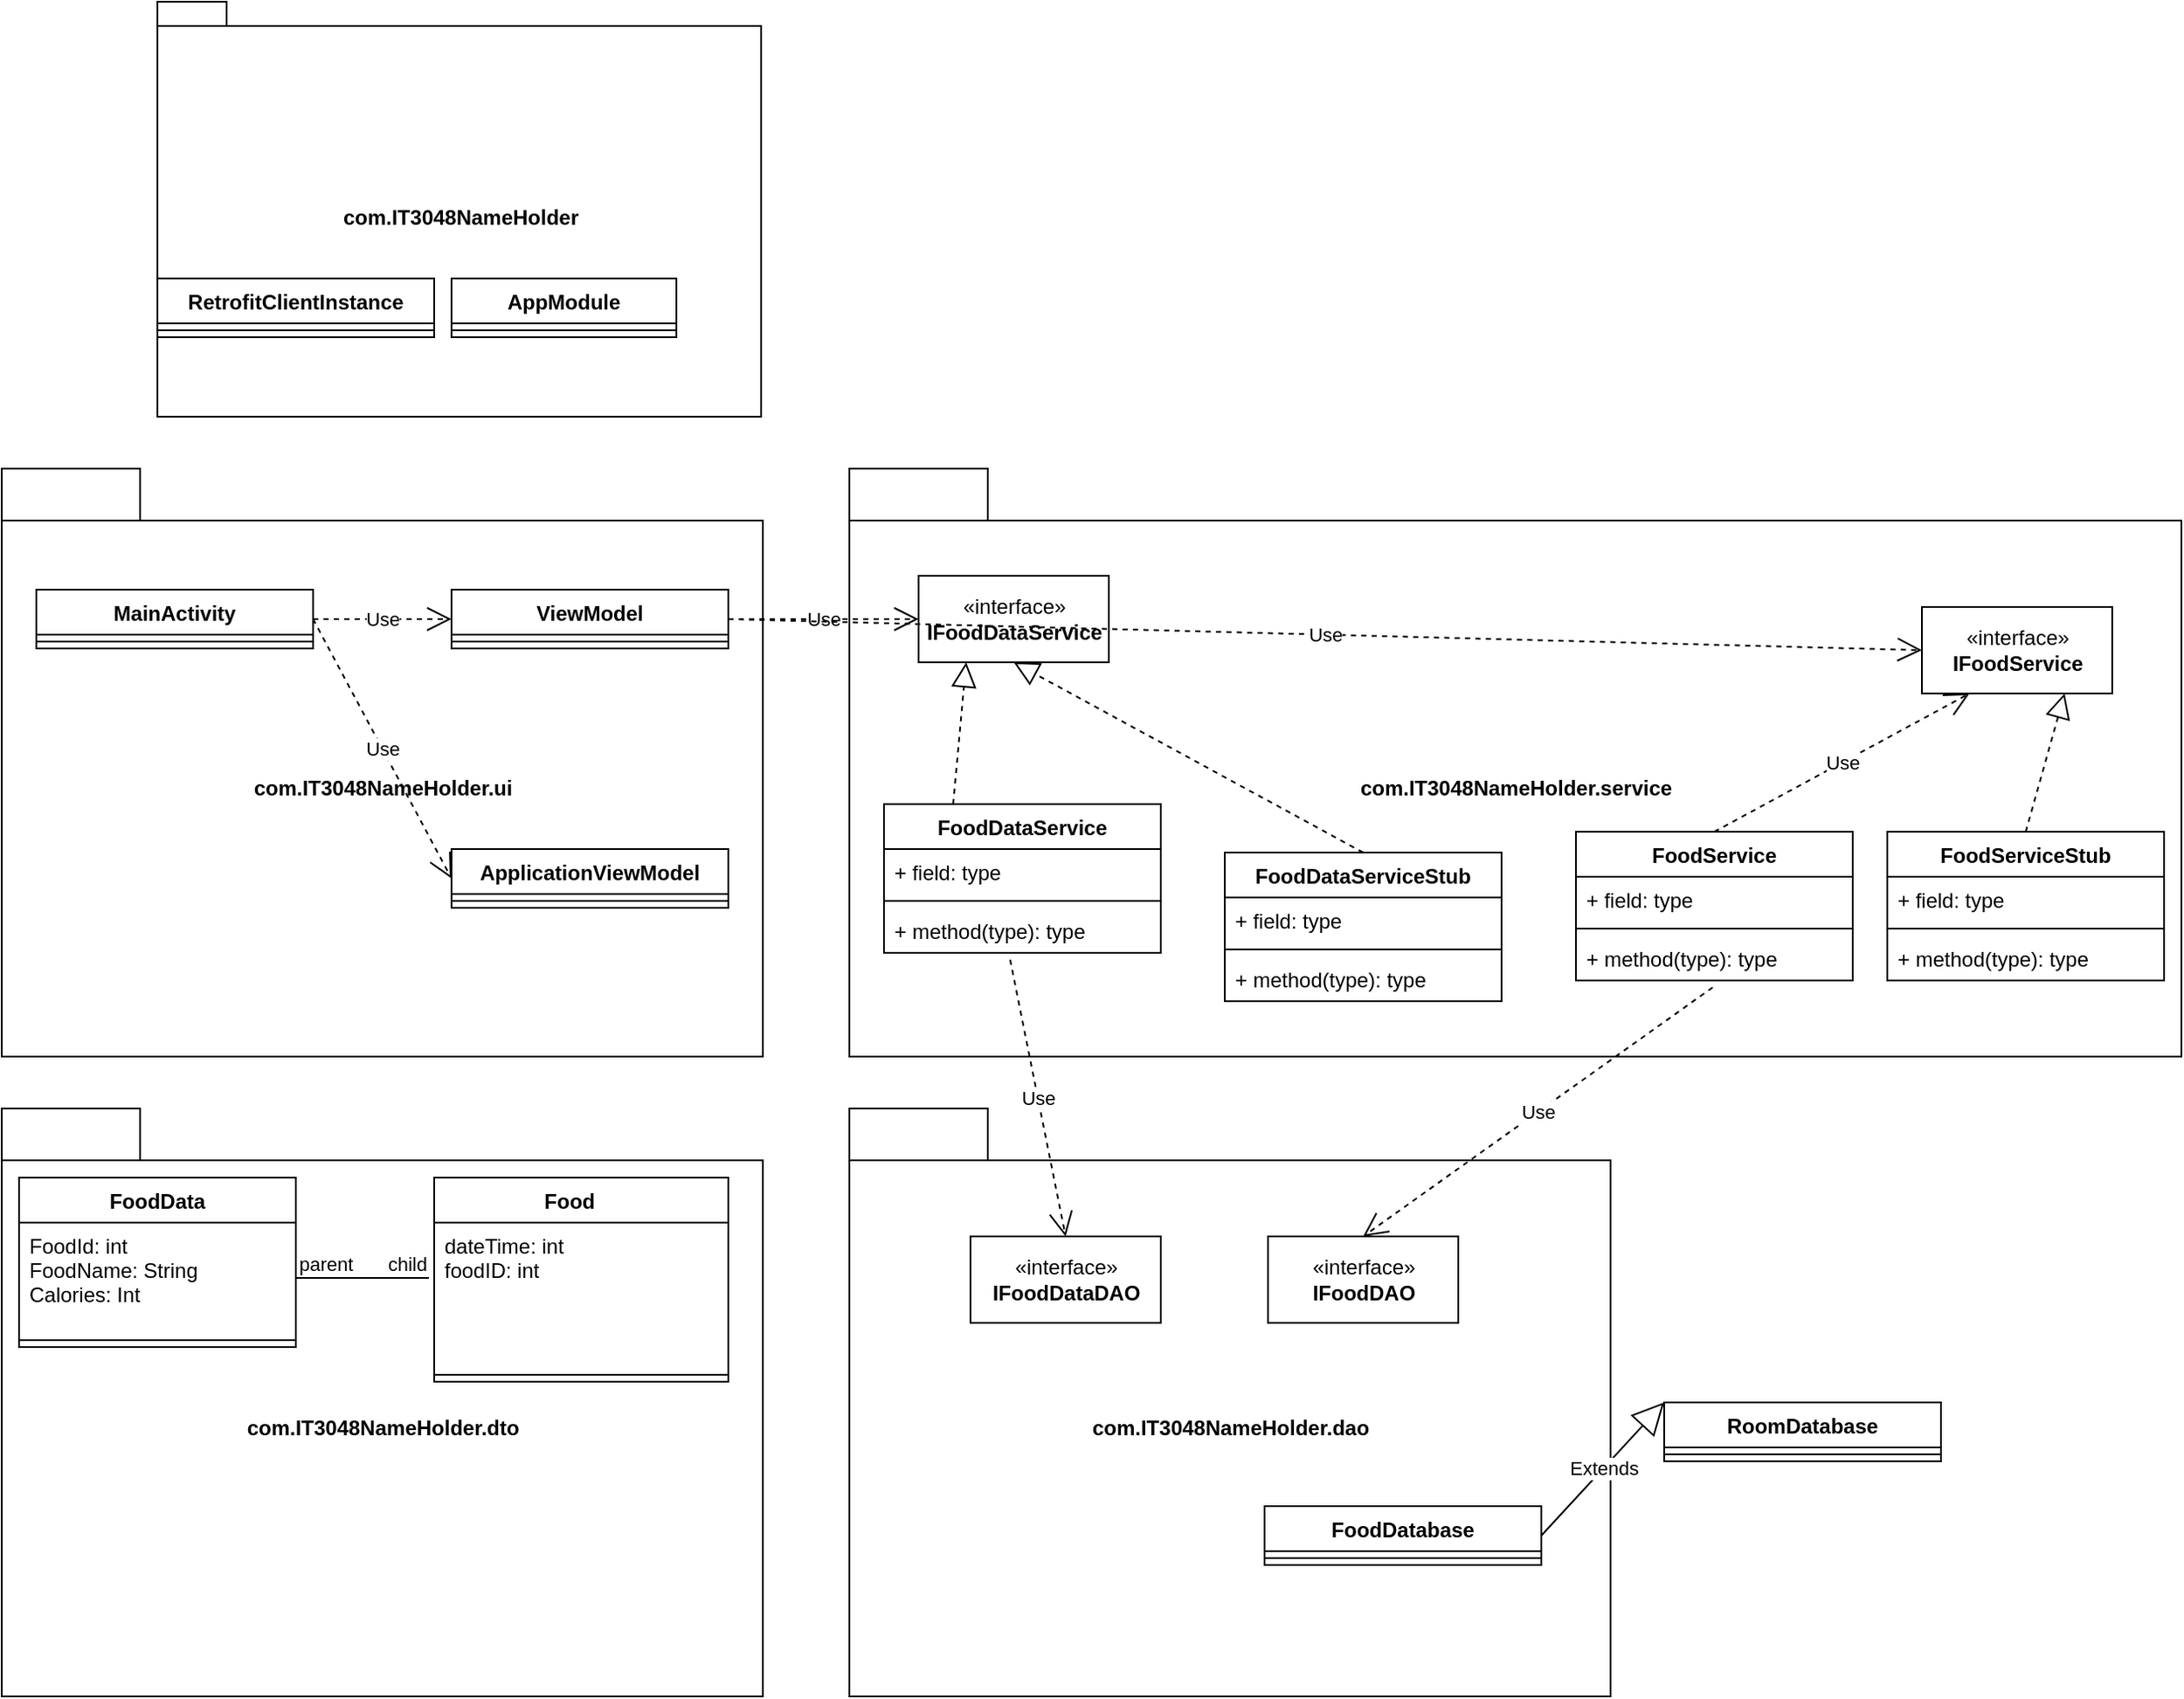 <mxfile version="20.2.8" type="github">
  <diagram name="Page-1" id="b5b7bab2-c9e2-2cf4-8b2a-24fd1a2a6d21">
    <mxGraphModel dx="2062" dy="1148" grid="1" gridSize="10" guides="1" tooltips="1" connect="1" arrows="1" fold="1" page="1" pageScale="1" pageWidth="827" pageHeight="1169" background="none" math="0" shadow="0">
      <root>
        <mxCell id="0" />
        <mxCell id="1" parent="0" />
        <mxCell id="UoRlEjGYQ4p_Dg9qFwCA-1" value="com.IT3048NameHolder.ui" style="shape=folder;fontStyle=1;tabWidth=80;tabHeight=30;tabPosition=left;html=1;boundedLbl=1;" vertex="1" parent="1">
          <mxGeometry x="200" y="340" width="440" height="340" as="geometry" />
        </mxCell>
        <mxCell id="UoRlEjGYQ4p_Dg9qFwCA-2" value="com.IT3048NameHolder.dto" style="shape=folder;fontStyle=1;tabWidth=80;tabHeight=30;tabPosition=left;html=1;boundedLbl=1;" vertex="1" parent="1">
          <mxGeometry x="200" y="710" width="440" height="340" as="geometry" />
        </mxCell>
        <mxCell id="UoRlEjGYQ4p_Dg9qFwCA-3" value="com.IT3048NameHolder.service" style="shape=folder;fontStyle=1;tabWidth=80;tabHeight=30;tabPosition=left;html=1;boundedLbl=1;" vertex="1" parent="1">
          <mxGeometry x="690" y="340" width="770" height="340" as="geometry" />
        </mxCell>
        <mxCell id="UoRlEjGYQ4p_Dg9qFwCA-4" value="com.IT3048NameHolder.dao" style="shape=folder;fontStyle=1;tabWidth=80;tabHeight=30;tabPosition=left;html=1;boundedLbl=1;" vertex="1" parent="1">
          <mxGeometry x="690" y="710" width="440" height="340" as="geometry" />
        </mxCell>
        <mxCell id="UoRlEjGYQ4p_Dg9qFwCA-6" value="MainActivity" style="swimlane;fontStyle=1;align=center;verticalAlign=top;childLayout=stackLayout;horizontal=1;startSize=26;horizontalStack=0;resizeParent=1;resizeParentMax=0;resizeLast=0;collapsible=1;marginBottom=0;" vertex="1" parent="1">
          <mxGeometry x="220" y="410" width="160" height="34" as="geometry" />
        </mxCell>
        <mxCell id="UoRlEjGYQ4p_Dg9qFwCA-8" value="" style="line;strokeWidth=1;fillColor=none;align=left;verticalAlign=middle;spacingTop=-1;spacingLeft=3;spacingRight=3;rotatable=0;labelPosition=right;points=[];portConstraint=eastwest;strokeColor=inherit;" vertex="1" parent="UoRlEjGYQ4p_Dg9qFwCA-6">
          <mxGeometry y="26" width="160" height="8" as="geometry" />
        </mxCell>
        <mxCell id="UoRlEjGYQ4p_Dg9qFwCA-10" value="ViewModel" style="swimlane;fontStyle=1;align=center;verticalAlign=top;childLayout=stackLayout;horizontal=1;startSize=26;horizontalStack=0;resizeParent=1;resizeParentMax=0;resizeLast=0;collapsible=1;marginBottom=0;" vertex="1" parent="1">
          <mxGeometry x="460" y="410" width="160" height="34" as="geometry" />
        </mxCell>
        <mxCell id="UoRlEjGYQ4p_Dg9qFwCA-12" value="" style="line;strokeWidth=1;fillColor=none;align=left;verticalAlign=middle;spacingTop=-1;spacingLeft=3;spacingRight=3;rotatable=0;labelPosition=right;points=[];portConstraint=eastwest;strokeColor=inherit;" vertex="1" parent="UoRlEjGYQ4p_Dg9qFwCA-10">
          <mxGeometry y="26" width="160" height="8" as="geometry" />
        </mxCell>
        <mxCell id="UoRlEjGYQ4p_Dg9qFwCA-14" value="ApplicationViewModel" style="swimlane;fontStyle=1;align=center;verticalAlign=top;childLayout=stackLayout;horizontal=1;startSize=26;horizontalStack=0;resizeParent=1;resizeParentMax=0;resizeLast=0;collapsible=1;marginBottom=0;" vertex="1" parent="1">
          <mxGeometry x="460" y="560" width="160" height="34" as="geometry" />
        </mxCell>
        <mxCell id="UoRlEjGYQ4p_Dg9qFwCA-16" value="" style="line;strokeWidth=1;fillColor=none;align=left;verticalAlign=middle;spacingTop=-1;spacingLeft=3;spacingRight=3;rotatable=0;labelPosition=right;points=[];portConstraint=eastwest;strokeColor=inherit;" vertex="1" parent="UoRlEjGYQ4p_Dg9qFwCA-14">
          <mxGeometry y="26" width="160" height="8" as="geometry" />
        </mxCell>
        <mxCell id="UoRlEjGYQ4p_Dg9qFwCA-18" value="com.IT3048NameHolder" style="shape=folder;fontStyle=1;spacingTop=10;tabWidth=40;tabHeight=14;tabPosition=left;html=1;" vertex="1" parent="1">
          <mxGeometry x="290" y="70" width="349" height="240" as="geometry" />
        </mxCell>
        <mxCell id="UoRlEjGYQ4p_Dg9qFwCA-19" value="AppModule" style="swimlane;fontStyle=1;align=center;verticalAlign=top;childLayout=stackLayout;horizontal=1;startSize=26;horizontalStack=0;resizeParent=1;resizeParentMax=0;resizeLast=0;collapsible=1;marginBottom=0;" vertex="1" parent="1">
          <mxGeometry x="460" y="230" width="130" height="34" as="geometry" />
        </mxCell>
        <mxCell id="UoRlEjGYQ4p_Dg9qFwCA-21" value="" style="line;strokeWidth=1;fillColor=none;align=left;verticalAlign=middle;spacingTop=-1;spacingLeft=3;spacingRight=3;rotatable=0;labelPosition=right;points=[];portConstraint=eastwest;strokeColor=inherit;" vertex="1" parent="UoRlEjGYQ4p_Dg9qFwCA-19">
          <mxGeometry y="26" width="130" height="8" as="geometry" />
        </mxCell>
        <mxCell id="UoRlEjGYQ4p_Dg9qFwCA-23" value="Use" style="endArrow=open;endSize=12;dashed=1;html=1;rounded=0;exitX=1;exitY=0.5;exitDx=0;exitDy=0;entryX=0;entryY=0.5;entryDx=0;entryDy=0;" edge="1" parent="1" source="UoRlEjGYQ4p_Dg9qFwCA-6" target="UoRlEjGYQ4p_Dg9qFwCA-10">
          <mxGeometry width="160" relative="1" as="geometry">
            <mxPoint x="830" y="550" as="sourcePoint" />
            <mxPoint x="990" y="550" as="targetPoint" />
          </mxGeometry>
        </mxCell>
        <mxCell id="UoRlEjGYQ4p_Dg9qFwCA-24" value="Use" style="endArrow=open;endSize=12;dashed=1;html=1;rounded=0;exitX=1;exitY=0.5;exitDx=0;exitDy=0;entryX=0;entryY=0.5;entryDx=0;entryDy=0;" edge="1" parent="1" source="UoRlEjGYQ4p_Dg9qFwCA-6" target="UoRlEjGYQ4p_Dg9qFwCA-14">
          <mxGeometry width="160" relative="1" as="geometry">
            <mxPoint x="830" y="550" as="sourcePoint" />
            <mxPoint x="990" y="550" as="targetPoint" />
          </mxGeometry>
        </mxCell>
        <mxCell id="UoRlEjGYQ4p_Dg9qFwCA-25" value="FoodData" style="swimlane;fontStyle=1;align=center;verticalAlign=top;childLayout=stackLayout;horizontal=1;startSize=26;horizontalStack=0;resizeParent=1;resizeParentMax=0;resizeLast=0;collapsible=1;marginBottom=0;" vertex="1" parent="1">
          <mxGeometry x="210" y="750" width="160" height="98" as="geometry" />
        </mxCell>
        <mxCell id="UoRlEjGYQ4p_Dg9qFwCA-26" value="FoodId: int&#xa;FoodName: String&#xa;Calories: Int&#xa;" style="text;strokeColor=none;fillColor=none;align=left;verticalAlign=top;spacingLeft=4;spacingRight=4;overflow=hidden;rotatable=0;points=[[0,0.5],[1,0.5]];portConstraint=eastwest;" vertex="1" parent="UoRlEjGYQ4p_Dg9qFwCA-25">
          <mxGeometry y="26" width="160" height="64" as="geometry" />
        </mxCell>
        <mxCell id="UoRlEjGYQ4p_Dg9qFwCA-27" value="" style="line;strokeWidth=1;fillColor=none;align=left;verticalAlign=middle;spacingTop=-1;spacingLeft=3;spacingRight=3;rotatable=0;labelPosition=right;points=[];portConstraint=eastwest;strokeColor=inherit;" vertex="1" parent="UoRlEjGYQ4p_Dg9qFwCA-25">
          <mxGeometry y="90" width="160" height="8" as="geometry" />
        </mxCell>
        <mxCell id="UoRlEjGYQ4p_Dg9qFwCA-29" value="Food    " style="swimlane;fontStyle=1;align=center;verticalAlign=top;childLayout=stackLayout;horizontal=1;startSize=26;horizontalStack=0;resizeParent=1;resizeParentMax=0;resizeLast=0;collapsible=1;marginBottom=0;" vertex="1" parent="1">
          <mxGeometry x="450" y="750" width="170" height="118" as="geometry" />
        </mxCell>
        <mxCell id="UoRlEjGYQ4p_Dg9qFwCA-30" value="dateTime: int&#xa;foodID: int&#xa;" style="text;strokeColor=none;fillColor=none;align=left;verticalAlign=top;spacingLeft=4;spacingRight=4;overflow=hidden;rotatable=0;points=[[0,0.5],[1,0.5]];portConstraint=eastwest;" vertex="1" parent="UoRlEjGYQ4p_Dg9qFwCA-29">
          <mxGeometry y="26" width="170" height="84" as="geometry" />
        </mxCell>
        <mxCell id="UoRlEjGYQ4p_Dg9qFwCA-31" value="" style="line;strokeWidth=1;fillColor=none;align=left;verticalAlign=middle;spacingTop=-1;spacingLeft=3;spacingRight=3;rotatable=0;labelPosition=right;points=[];portConstraint=eastwest;strokeColor=inherit;" vertex="1" parent="UoRlEjGYQ4p_Dg9qFwCA-29">
          <mxGeometry y="110" width="170" height="8" as="geometry" />
        </mxCell>
        <mxCell id="UoRlEjGYQ4p_Dg9qFwCA-33" value="" style="endArrow=none;html=1;edgeStyle=orthogonalEdgeStyle;rounded=0;exitX=1;exitY=0.5;exitDx=0;exitDy=0;entryX=-0.018;entryY=0.381;entryDx=0;entryDy=0;entryPerimeter=0;" edge="1" parent="1" source="UoRlEjGYQ4p_Dg9qFwCA-26" target="UoRlEjGYQ4p_Dg9qFwCA-30">
          <mxGeometry relative="1" as="geometry">
            <mxPoint x="830" y="550" as="sourcePoint" />
            <mxPoint x="990" y="550" as="targetPoint" />
          </mxGeometry>
        </mxCell>
        <mxCell id="UoRlEjGYQ4p_Dg9qFwCA-34" value="parent" style="edgeLabel;resizable=0;html=1;align=left;verticalAlign=bottom;" connectable="0" vertex="1" parent="UoRlEjGYQ4p_Dg9qFwCA-33">
          <mxGeometry x="-1" relative="1" as="geometry" />
        </mxCell>
        <mxCell id="UoRlEjGYQ4p_Dg9qFwCA-35" value="child" style="edgeLabel;resizable=0;html=1;align=right;verticalAlign=bottom;" connectable="0" vertex="1" parent="UoRlEjGYQ4p_Dg9qFwCA-33">
          <mxGeometry x="1" relative="1" as="geometry" />
        </mxCell>
        <mxCell id="UoRlEjGYQ4p_Dg9qFwCA-36" value="FoodDataService" style="swimlane;fontStyle=1;align=center;verticalAlign=top;childLayout=stackLayout;horizontal=1;startSize=26;horizontalStack=0;resizeParent=1;resizeParentMax=0;resizeLast=0;collapsible=1;marginBottom=0;" vertex="1" parent="1">
          <mxGeometry x="710" y="534" width="160" height="86" as="geometry" />
        </mxCell>
        <mxCell id="UoRlEjGYQ4p_Dg9qFwCA-37" value="+ field: type" style="text;strokeColor=none;fillColor=none;align=left;verticalAlign=top;spacingLeft=4;spacingRight=4;overflow=hidden;rotatable=0;points=[[0,0.5],[1,0.5]];portConstraint=eastwest;" vertex="1" parent="UoRlEjGYQ4p_Dg9qFwCA-36">
          <mxGeometry y="26" width="160" height="26" as="geometry" />
        </mxCell>
        <mxCell id="UoRlEjGYQ4p_Dg9qFwCA-38" value="" style="line;strokeWidth=1;fillColor=none;align=left;verticalAlign=middle;spacingTop=-1;spacingLeft=3;spacingRight=3;rotatable=0;labelPosition=right;points=[];portConstraint=eastwest;strokeColor=inherit;" vertex="1" parent="UoRlEjGYQ4p_Dg9qFwCA-36">
          <mxGeometry y="52" width="160" height="8" as="geometry" />
        </mxCell>
        <mxCell id="UoRlEjGYQ4p_Dg9qFwCA-39" value="+ method(type): type" style="text;strokeColor=none;fillColor=none;align=left;verticalAlign=top;spacingLeft=4;spacingRight=4;overflow=hidden;rotatable=0;points=[[0,0.5],[1,0.5]];portConstraint=eastwest;" vertex="1" parent="UoRlEjGYQ4p_Dg9qFwCA-36">
          <mxGeometry y="60" width="160" height="26" as="geometry" />
        </mxCell>
        <mxCell id="UoRlEjGYQ4p_Dg9qFwCA-40" value="FoodService" style="swimlane;fontStyle=1;align=center;verticalAlign=top;childLayout=stackLayout;horizontal=1;startSize=26;horizontalStack=0;resizeParent=1;resizeParentMax=0;resizeLast=0;collapsible=1;marginBottom=0;" vertex="1" parent="1">
          <mxGeometry x="1110" y="550" width="160" height="86" as="geometry" />
        </mxCell>
        <mxCell id="UoRlEjGYQ4p_Dg9qFwCA-41" value="+ field: type" style="text;strokeColor=none;fillColor=none;align=left;verticalAlign=top;spacingLeft=4;spacingRight=4;overflow=hidden;rotatable=0;points=[[0,0.5],[1,0.5]];portConstraint=eastwest;" vertex="1" parent="UoRlEjGYQ4p_Dg9qFwCA-40">
          <mxGeometry y="26" width="160" height="26" as="geometry" />
        </mxCell>
        <mxCell id="UoRlEjGYQ4p_Dg9qFwCA-42" value="" style="line;strokeWidth=1;fillColor=none;align=left;verticalAlign=middle;spacingTop=-1;spacingLeft=3;spacingRight=3;rotatable=0;labelPosition=right;points=[];portConstraint=eastwest;strokeColor=inherit;" vertex="1" parent="UoRlEjGYQ4p_Dg9qFwCA-40">
          <mxGeometry y="52" width="160" height="8" as="geometry" />
        </mxCell>
        <mxCell id="UoRlEjGYQ4p_Dg9qFwCA-43" value="+ method(type): type" style="text;strokeColor=none;fillColor=none;align=left;verticalAlign=top;spacingLeft=4;spacingRight=4;overflow=hidden;rotatable=0;points=[[0,0.5],[1,0.5]];portConstraint=eastwest;" vertex="1" parent="UoRlEjGYQ4p_Dg9qFwCA-40">
          <mxGeometry y="60" width="160" height="26" as="geometry" />
        </mxCell>
        <mxCell id="UoRlEjGYQ4p_Dg9qFwCA-44" value="«interface»&lt;br&gt;&lt;b&gt;IFoodService&lt;/b&gt;" style="html=1;" vertex="1" parent="1">
          <mxGeometry x="1310" y="420" width="110" height="50" as="geometry" />
        </mxCell>
        <mxCell id="UoRlEjGYQ4p_Dg9qFwCA-45" value="«interface»&lt;br&gt;&lt;b&gt;IFoodDataService&lt;/b&gt;" style="html=1;" vertex="1" parent="1">
          <mxGeometry x="730" y="402" width="110" height="50" as="geometry" />
        </mxCell>
        <mxCell id="UoRlEjGYQ4p_Dg9qFwCA-46" value="" style="endArrow=block;dashed=1;endFill=0;endSize=12;html=1;rounded=0;exitX=0.25;exitY=0;exitDx=0;exitDy=0;entryX=0.25;entryY=1;entryDx=0;entryDy=0;" edge="1" parent="1" source="UoRlEjGYQ4p_Dg9qFwCA-36" target="UoRlEjGYQ4p_Dg9qFwCA-45">
          <mxGeometry width="160" relative="1" as="geometry">
            <mxPoint x="830" y="580" as="sourcePoint" />
            <mxPoint x="990" y="580" as="targetPoint" />
          </mxGeometry>
        </mxCell>
        <mxCell id="UoRlEjGYQ4p_Dg9qFwCA-47" value="FoodDataServiceStub" style="swimlane;fontStyle=1;align=center;verticalAlign=top;childLayout=stackLayout;horizontal=1;startSize=26;horizontalStack=0;resizeParent=1;resizeParentMax=0;resizeLast=0;collapsible=1;marginBottom=0;" vertex="1" parent="1">
          <mxGeometry x="907" y="562" width="160" height="86" as="geometry" />
        </mxCell>
        <mxCell id="UoRlEjGYQ4p_Dg9qFwCA-48" value="+ field: type" style="text;strokeColor=none;fillColor=none;align=left;verticalAlign=top;spacingLeft=4;spacingRight=4;overflow=hidden;rotatable=0;points=[[0,0.5],[1,0.5]];portConstraint=eastwest;" vertex="1" parent="UoRlEjGYQ4p_Dg9qFwCA-47">
          <mxGeometry y="26" width="160" height="26" as="geometry" />
        </mxCell>
        <mxCell id="UoRlEjGYQ4p_Dg9qFwCA-49" value="" style="line;strokeWidth=1;fillColor=none;align=left;verticalAlign=middle;spacingTop=-1;spacingLeft=3;spacingRight=3;rotatable=0;labelPosition=right;points=[];portConstraint=eastwest;strokeColor=inherit;" vertex="1" parent="UoRlEjGYQ4p_Dg9qFwCA-47">
          <mxGeometry y="52" width="160" height="8" as="geometry" />
        </mxCell>
        <mxCell id="UoRlEjGYQ4p_Dg9qFwCA-50" value="+ method(type): type" style="text;strokeColor=none;fillColor=none;align=left;verticalAlign=top;spacingLeft=4;spacingRight=4;overflow=hidden;rotatable=0;points=[[0,0.5],[1,0.5]];portConstraint=eastwest;" vertex="1" parent="UoRlEjGYQ4p_Dg9qFwCA-47">
          <mxGeometry y="60" width="160" height="26" as="geometry" />
        </mxCell>
        <mxCell id="UoRlEjGYQ4p_Dg9qFwCA-52" value="" style="endArrow=block;dashed=1;endFill=0;endSize=12;html=1;rounded=0;entryX=0.5;entryY=1;entryDx=0;entryDy=0;exitX=0.5;exitY=0;exitDx=0;exitDy=0;" edge="1" parent="1" source="UoRlEjGYQ4p_Dg9qFwCA-47" target="UoRlEjGYQ4p_Dg9qFwCA-45">
          <mxGeometry width="160" relative="1" as="geometry">
            <mxPoint x="830" y="580" as="sourcePoint" />
            <mxPoint x="990" y="580" as="targetPoint" />
          </mxGeometry>
        </mxCell>
        <mxCell id="UoRlEjGYQ4p_Dg9qFwCA-57" value="FoodServiceStub" style="swimlane;fontStyle=1;align=center;verticalAlign=top;childLayout=stackLayout;horizontal=1;startSize=26;horizontalStack=0;resizeParent=1;resizeParentMax=0;resizeLast=0;collapsible=1;marginBottom=0;" vertex="1" parent="1">
          <mxGeometry x="1290" y="550" width="160" height="86" as="geometry" />
        </mxCell>
        <mxCell id="UoRlEjGYQ4p_Dg9qFwCA-58" value="+ field: type" style="text;strokeColor=none;fillColor=none;align=left;verticalAlign=top;spacingLeft=4;spacingRight=4;overflow=hidden;rotatable=0;points=[[0,0.5],[1,0.5]];portConstraint=eastwest;" vertex="1" parent="UoRlEjGYQ4p_Dg9qFwCA-57">
          <mxGeometry y="26" width="160" height="26" as="geometry" />
        </mxCell>
        <mxCell id="UoRlEjGYQ4p_Dg9qFwCA-59" value="" style="line;strokeWidth=1;fillColor=none;align=left;verticalAlign=middle;spacingTop=-1;spacingLeft=3;spacingRight=3;rotatable=0;labelPosition=right;points=[];portConstraint=eastwest;strokeColor=inherit;" vertex="1" parent="UoRlEjGYQ4p_Dg9qFwCA-57">
          <mxGeometry y="52" width="160" height="8" as="geometry" />
        </mxCell>
        <mxCell id="UoRlEjGYQ4p_Dg9qFwCA-60" value="+ method(type): type" style="text;strokeColor=none;fillColor=none;align=left;verticalAlign=top;spacingLeft=4;spacingRight=4;overflow=hidden;rotatable=0;points=[[0,0.5],[1,0.5]];portConstraint=eastwest;" vertex="1" parent="UoRlEjGYQ4p_Dg9qFwCA-57">
          <mxGeometry y="60" width="160" height="26" as="geometry" />
        </mxCell>
        <mxCell id="UoRlEjGYQ4p_Dg9qFwCA-61" value="Use" style="endArrow=open;endSize=12;dashed=1;html=1;rounded=0;entryX=0.25;entryY=1;entryDx=0;entryDy=0;exitX=0.5;exitY=0;exitDx=0;exitDy=0;" edge="1" parent="1" source="UoRlEjGYQ4p_Dg9qFwCA-40" target="UoRlEjGYQ4p_Dg9qFwCA-44">
          <mxGeometry width="160" relative="1" as="geometry">
            <mxPoint x="830" y="580" as="sourcePoint" />
            <mxPoint x="990" y="580" as="targetPoint" />
          </mxGeometry>
        </mxCell>
        <mxCell id="UoRlEjGYQ4p_Dg9qFwCA-62" value="" style="endArrow=block;dashed=1;endFill=0;endSize=12;html=1;rounded=0;entryX=0.75;entryY=1;entryDx=0;entryDy=0;exitX=0.5;exitY=0;exitDx=0;exitDy=0;" edge="1" parent="1" source="UoRlEjGYQ4p_Dg9qFwCA-57" target="UoRlEjGYQ4p_Dg9qFwCA-44">
          <mxGeometry width="160" relative="1" as="geometry">
            <mxPoint x="830" y="580" as="sourcePoint" />
            <mxPoint x="990" y="580" as="targetPoint" />
          </mxGeometry>
        </mxCell>
        <mxCell id="UoRlEjGYQ4p_Dg9qFwCA-63" value="Use" style="endArrow=open;endSize=12;dashed=1;html=1;rounded=0;exitX=1;exitY=0.5;exitDx=0;exitDy=0;entryX=0;entryY=0.5;entryDx=0;entryDy=0;" edge="1" parent="1" source="UoRlEjGYQ4p_Dg9qFwCA-10" target="UoRlEjGYQ4p_Dg9qFwCA-45">
          <mxGeometry width="160" relative="1" as="geometry">
            <mxPoint x="830" y="580" as="sourcePoint" />
            <mxPoint x="990" y="580" as="targetPoint" />
          </mxGeometry>
        </mxCell>
        <mxCell id="UoRlEjGYQ4p_Dg9qFwCA-64" value="Use" style="endArrow=open;endSize=12;dashed=1;html=1;rounded=0;exitX=1;exitY=0.5;exitDx=0;exitDy=0;entryX=0;entryY=0.5;entryDx=0;entryDy=0;" edge="1" parent="1" source="UoRlEjGYQ4p_Dg9qFwCA-10" target="UoRlEjGYQ4p_Dg9qFwCA-44">
          <mxGeometry width="160" relative="1" as="geometry">
            <mxPoint x="830" y="580" as="sourcePoint" />
            <mxPoint x="990" y="580" as="targetPoint" />
          </mxGeometry>
        </mxCell>
        <mxCell id="UoRlEjGYQ4p_Dg9qFwCA-65" value="«interface»&lt;br&gt;&lt;b&gt;IFoodDataDAO&lt;/b&gt;" style="html=1;" vertex="1" parent="1">
          <mxGeometry x="760" y="784" width="110" height="50" as="geometry" />
        </mxCell>
        <mxCell id="UoRlEjGYQ4p_Dg9qFwCA-66" value="Use" style="endArrow=open;endSize=12;dashed=1;html=1;rounded=0;exitX=0.456;exitY=1.154;exitDx=0;exitDy=0;exitPerimeter=0;entryX=0.5;entryY=0;entryDx=0;entryDy=0;" edge="1" parent="1" source="UoRlEjGYQ4p_Dg9qFwCA-39" target="UoRlEjGYQ4p_Dg9qFwCA-65">
          <mxGeometry width="160" relative="1" as="geometry">
            <mxPoint x="830" y="580" as="sourcePoint" />
            <mxPoint x="990" y="580" as="targetPoint" />
          </mxGeometry>
        </mxCell>
        <mxCell id="UoRlEjGYQ4p_Dg9qFwCA-67" value="RetrofitClientInstance" style="swimlane;fontStyle=1;align=center;verticalAlign=top;childLayout=stackLayout;horizontal=1;startSize=26;horizontalStack=0;resizeParent=1;resizeParentMax=0;resizeLast=0;collapsible=1;marginBottom=0;" vertex="1" parent="1">
          <mxGeometry x="290" y="230" width="160" height="34" as="geometry" />
        </mxCell>
        <mxCell id="UoRlEjGYQ4p_Dg9qFwCA-69" value="" style="line;strokeWidth=1;fillColor=none;align=left;verticalAlign=middle;spacingTop=-1;spacingLeft=3;spacingRight=3;rotatable=0;labelPosition=right;points=[];portConstraint=eastwest;strokeColor=inherit;" vertex="1" parent="UoRlEjGYQ4p_Dg9qFwCA-67">
          <mxGeometry y="26" width="160" height="8" as="geometry" />
        </mxCell>
        <mxCell id="UoRlEjGYQ4p_Dg9qFwCA-71" value="«interface»&lt;br&gt;&lt;b&gt;IFoodDAO&lt;/b&gt;" style="html=1;" vertex="1" parent="1">
          <mxGeometry x="932" y="784" width="110" height="50" as="geometry" />
        </mxCell>
        <mxCell id="UoRlEjGYQ4p_Dg9qFwCA-72" value="Use" style="endArrow=open;endSize=12;dashed=1;html=1;rounded=0;entryX=0.5;entryY=0;entryDx=0;entryDy=0;exitX=0.494;exitY=1.154;exitDx=0;exitDy=0;exitPerimeter=0;" edge="1" parent="1" source="UoRlEjGYQ4p_Dg9qFwCA-43" target="UoRlEjGYQ4p_Dg9qFwCA-71">
          <mxGeometry width="160" relative="1" as="geometry">
            <mxPoint x="830" y="760" as="sourcePoint" />
            <mxPoint x="990" y="760" as="targetPoint" />
          </mxGeometry>
        </mxCell>
        <mxCell id="UoRlEjGYQ4p_Dg9qFwCA-73" value="FoodDatabase&#xa;" style="swimlane;fontStyle=1;align=center;verticalAlign=top;childLayout=stackLayout;horizontal=1;startSize=26;horizontalStack=0;resizeParent=1;resizeParentMax=0;resizeLast=0;collapsible=1;marginBottom=0;" vertex="1" parent="1">
          <mxGeometry x="930" y="940" width="160" height="34" as="geometry" />
        </mxCell>
        <mxCell id="UoRlEjGYQ4p_Dg9qFwCA-75" value="" style="line;strokeWidth=1;fillColor=none;align=left;verticalAlign=middle;spacingTop=-1;spacingLeft=3;spacingRight=3;rotatable=0;labelPosition=right;points=[];portConstraint=eastwest;strokeColor=inherit;" vertex="1" parent="UoRlEjGYQ4p_Dg9qFwCA-73">
          <mxGeometry y="26" width="160" height="8" as="geometry" />
        </mxCell>
        <mxCell id="UoRlEjGYQ4p_Dg9qFwCA-77" value="RoomDatabase" style="swimlane;fontStyle=1;align=center;verticalAlign=top;childLayout=stackLayout;horizontal=1;startSize=26;horizontalStack=0;resizeParent=1;resizeParentMax=0;resizeLast=0;collapsible=1;marginBottom=0;" vertex="1" parent="1">
          <mxGeometry x="1161" y="880" width="160" height="34" as="geometry" />
        </mxCell>
        <mxCell id="UoRlEjGYQ4p_Dg9qFwCA-79" value="" style="line;strokeWidth=1;fillColor=none;align=left;verticalAlign=middle;spacingTop=-1;spacingLeft=3;spacingRight=3;rotatable=0;labelPosition=right;points=[];portConstraint=eastwest;strokeColor=inherit;" vertex="1" parent="UoRlEjGYQ4p_Dg9qFwCA-77">
          <mxGeometry y="26" width="160" height="8" as="geometry" />
        </mxCell>
        <mxCell id="UoRlEjGYQ4p_Dg9qFwCA-81" value="Extends" style="endArrow=block;endSize=16;endFill=0;html=1;rounded=0;entryX=0;entryY=0;entryDx=0;entryDy=0;exitX=1;exitY=0.5;exitDx=0;exitDy=0;" edge="1" parent="1" source="UoRlEjGYQ4p_Dg9qFwCA-73" target="UoRlEjGYQ4p_Dg9qFwCA-77">
          <mxGeometry width="160" relative="1" as="geometry">
            <mxPoint x="830" y="760" as="sourcePoint" />
            <mxPoint x="990" y="760" as="targetPoint" />
          </mxGeometry>
        </mxCell>
      </root>
    </mxGraphModel>
  </diagram>
</mxfile>
